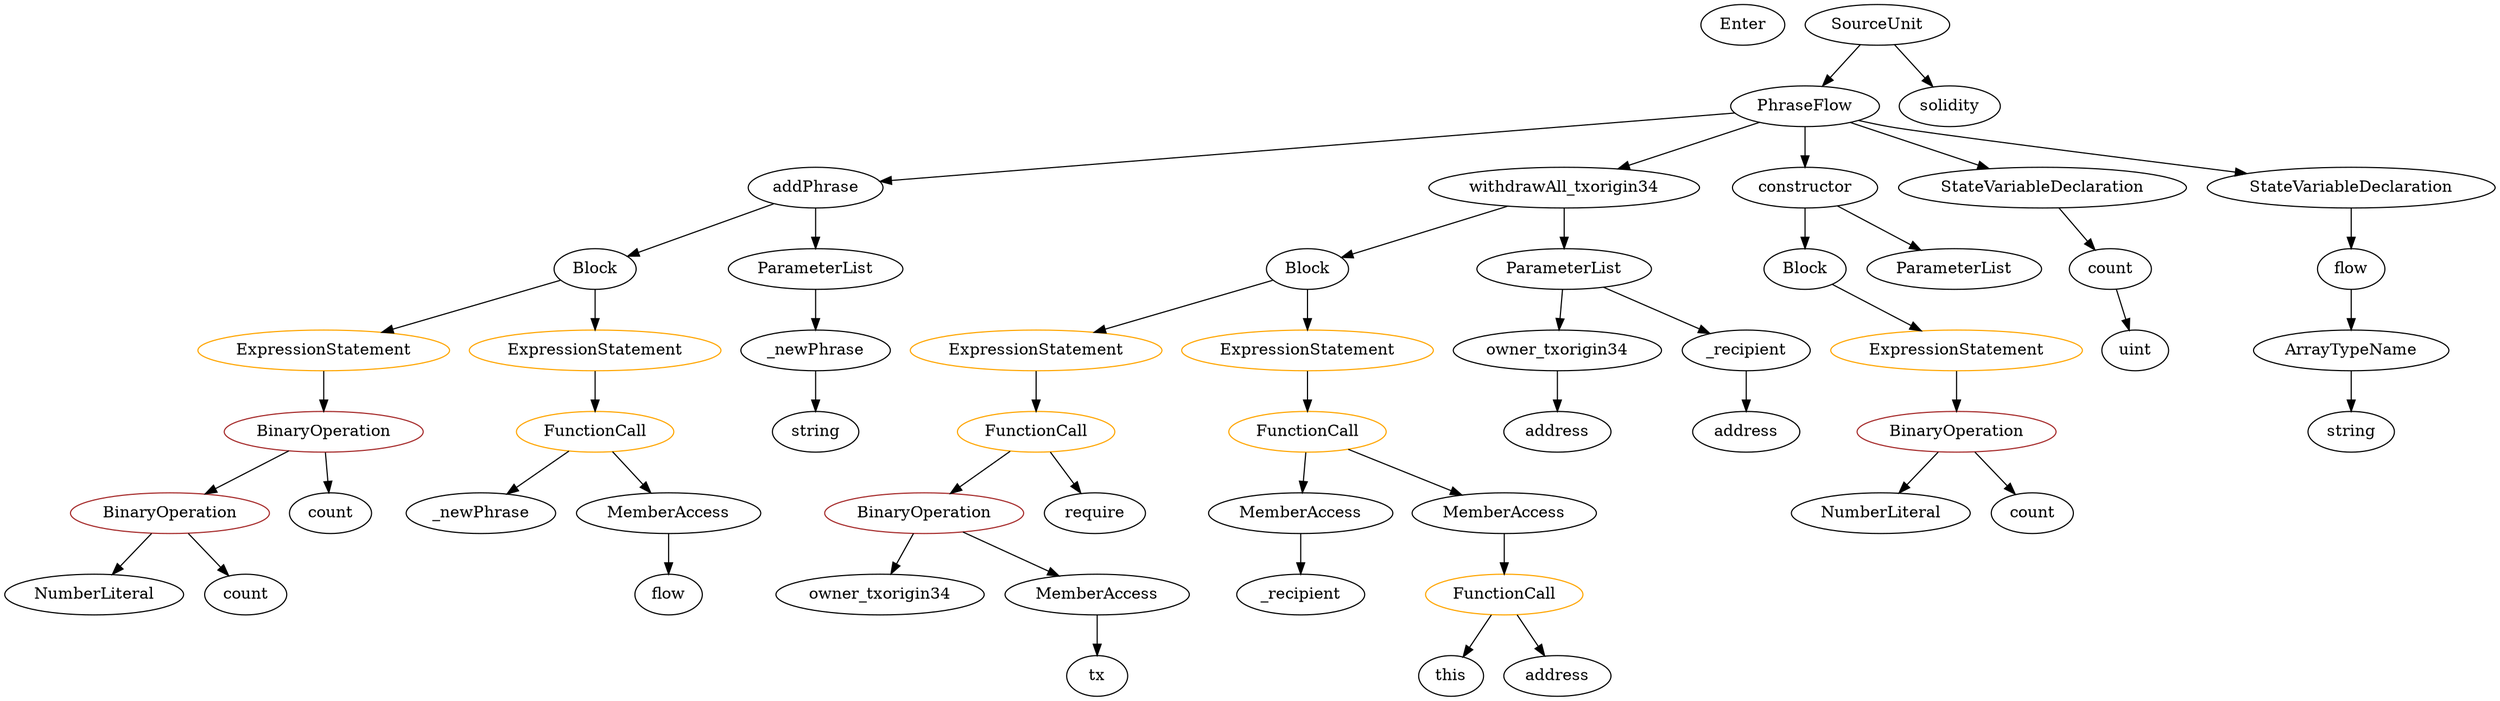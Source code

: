 strict digraph {
	graph [bb="0,0,1811,612"];
	node [label="\N"];
	Enter	[height=0.5,
		pos="1269.5,594",
		width=0.83628];
	ElementaryTypeName_uint	[color=black,
		height=0.5,
		label=uint,
		pos="1561.5,306",
		width=0.75];
	ElementaryTypeName_string_1	[color=black,
		height=0.5,
		label=string,
		pos="594.54,234",
		width=0.864];
	ContractDefinition_PhraseFlow	[color=black,
		height=0.5,
		label=PhraseFlow,
		pos="1315.5,522",
		width=1.5155];
	FunctionDefinition_addPhrase	[color=black,
		height=0.5,
		label=addPhrase,
		pos="594.54,450",
		width=1.3769];
	ContractDefinition_PhraseFlow -> FunctionDefinition_addPhrase	[pos="e,642.12,455.62 1263.7,515.97 1133,503.28 790.97,470.07 653.25,456.7"];
	FunctionDefinition_withdrawAll_txorigin34	[color=black,
		height=0.5,
		label=withdrawAll_txorigin34,
		pos="1137.5,450",
		width=2.6937];
	ContractDefinition_PhraseFlow -> FunctionDefinition_withdrawAll_txorigin34	[pos="e,1177.5,466.73 1281.6,507.67 1255.2,497.28 1218.1,482.7 1188.2,470.93"];
	FunctionDefinition_constructor	[color=black,
		height=0.5,
		label=constructor,
		pos="1315.5,450",
		width=1.4877];
	ContractDefinition_PhraseFlow -> FunctionDefinition_constructor	[pos="e,1315.5,468.1 1315.5,503.7 1315.5,496.41 1315.5,487.73 1315.5,479.54"];
	StateVariableDeclaration_Unnamed_1	[color=black,
		height=0.5,
		label=StateVariableDeclaration,
		pos="1488.5,450",
		width=2.8184];
	ContractDefinition_PhraseFlow -> StateVariableDeclaration_Unnamed_1	[pos="e,1448.9,467.03 1348.9,507.5 1374.2,497.25 1409.5,482.98 1438.3,471.35"];
	StateVariableDeclaration_Unnamed	[color=black,
		height=0.5,
		label=StateVariableDeclaration,
		pos="1709.5,450",
		width=2.8184];
	ContractDefinition_PhraseFlow -> StateVariableDeclaration_Unnamed	[pos="e,1634.7,462.56 1355.7,509.49 1363.3,507.51 1371.1,505.59 1378.5,504 1402.1,498.96 1533.4,478.3 1623.4,464.31"];
	FunctionCall_Unnamed	[color=orange,
		height=0.5,
		label=FunctionCall,
		pos="432.54,234",
		width=1.6125];
	Identifier__newPhrase	[color=black,
		height=0.5,
		label=_newPhrase,
		pos="351.54,162",
		width=1.5432];
	FunctionCall_Unnamed -> Identifier__newPhrase	[pos="e,370.5,179.39 413.75,216.76 403.4,207.82 390.36,196.55 378.89,186.64"];
	MemberAccess_Unnamed	[color=black,
		height=0.5,
		label=MemberAccess,
		pos="494.54,162",
		width=1.9174];
	FunctionCall_Unnamed -> MemberAccess_Unnamed	[pos="e,479.52,179.96 447.23,216.41 454.61,208.08 463.72,197.8 471.96,188.49"];
	BinaryOperation_Unnamed_2	[color=brown,
		height=0.5,
		label=BinaryOperation,
		pos="676.54,162",
		width=1.9867];
	Identifier_owner_txorigin34	[color=black,
		height=0.5,
		label=owner_txorigin34,
		pos="639.54,90",
		width=2.0976];
	BinaryOperation_Unnamed_2 -> Identifier_owner_txorigin34	[pos="e,648.58,108.1 667.39,143.7 663.32,135.98 658.42,126.71 653.87,118.11"];
	MemberAccess_Unnamed_1	[color=black,
		height=0.5,
		label=MemberAccess,
		pos="802.54,90",
		width=1.9174];
	BinaryOperation_Unnamed_2 -> MemberAccess_Unnamed_1	[pos="e,774.06,106.82 705.13,145.12 722.61,135.41 745.19,122.86 764.2,112.3"];
	Block_Unnamed	[color=black,
		height=0.5,
		label=Block,
		pos="432.54,378",
		width=0.90558];
	ExpressionStatement_Unnamed_1	[color=orange,
		height=0.5,
		label=ExpressionStatement,
		pos="237.54,306",
		width=2.458];
	Block_Unnamed -> ExpressionStatement_Unnamed_1	[pos="e,279.99,322.24 405.83,367.41 376.31,356.81 327.99,339.47 290.68,326.08"];
	ExpressionStatement_Unnamed	[color=orange,
		height=0.5,
		label=ExpressionStatement,
		pos="432.54,306",
		width=2.458];
	Block_Unnamed -> ExpressionStatement_Unnamed	[pos="e,432.54,324.1 432.54,359.7 432.54,352.41 432.54,343.73 432.54,335.54"];
	Identifier__recipient	[color=black,
		height=0.5,
		label=_recipient,
		pos="948.54,90",
		width=1.3076];
	ExpressionStatement_Unnamed_2	[color=orange,
		height=0.5,
		label=ExpressionStatement,
		pos="756.54,306",
		width=2.458];
	FunctionCall_Unnamed_1	[color=orange,
		height=0.5,
		label=FunctionCall,
		pos="756.54,234",
		width=1.6125];
	ExpressionStatement_Unnamed_2 -> FunctionCall_Unnamed_1	[pos="e,756.54,252.1 756.54,287.7 756.54,280.41 756.54,271.73 756.54,263.54"];
	Identifier_tx	[color=black,
		height=0.5,
		label=tx,
		pos="802.54,18",
		width=0.75];
	BinaryOperation_Unnamed_3	[color=brown,
		height=0.5,
		label=BinaryOperation,
		pos="1428.5,234",
		width=1.9867];
	NumberLiteral_Unnamed_1	[color=black,
		height=0.5,
		label=NumberLiteral,
		pos="1372.5,162",
		width=1.765];
	BinaryOperation_Unnamed_3 -> NumberLiteral_Unnamed_1	[pos="e,1386,179.79 1415,216.05 1408.4,207.8 1400.3,197.7 1393,188.54"];
	Identifier_count_2	[color=black,
		height=0.5,
		label=count,
		pos="1485.5,162",
		width=0.87786];
	BinaryOperation_Unnamed_3 -> Identifier_count_2	[pos="e,1472.6,178.83 1442.3,216.05 1449.3,207.56 1457.8,197.11 1465.4,187.73"];
	ExpressionStatement_Unnamed_4	[color=orange,
		height=0.5,
		label=ExpressionStatement,
		pos="1428.5,306",
		width=2.458];
	ExpressionStatement_Unnamed_4 -> BinaryOperation_Unnamed_3	[pos="e,1428.5,252.1 1428.5,287.7 1428.5,280.41 1428.5,271.73 1428.5,263.54"];
	ArrayTypeName_Unnamed	[color=black,
		height=0.5,
		label=ArrayTypeName,
		pos="1709.5,306",
		width=2.0145];
	ElementaryTypeName_string	[color=black,
		height=0.5,
		label=string,
		pos="1709.5,234",
		width=0.864];
	ArrayTypeName_Unnamed -> ElementaryTypeName_string	[pos="e,1709.5,252.1 1709.5,287.7 1709.5,280.41 1709.5,271.73 1709.5,263.54"];
	FunctionDefinition_addPhrase -> Block_Unnamed	[pos="e,457.7,389.87 563.69,435.67 536.42,423.89 496.64,406.7 468.06,394.35"];
	ParameterList_Unnamed	[color=black,
		height=0.5,
		label=ParameterList,
		pos="594.54,378",
		width=1.7095];
	FunctionDefinition_addPhrase -> ParameterList_Unnamed	[pos="e,594.54,396.1 594.54,431.7 594.54,424.41 594.54,415.73 594.54,407.54"];
	BinaryOperation_Unnamed	[color=brown,
		height=0.5,
		label=BinaryOperation,
		pos="237.54,234",
		width=1.9867];
	ExpressionStatement_Unnamed_1 -> BinaryOperation_Unnamed	[pos="e,237.54,252.1 237.54,287.7 237.54,280.41 237.54,271.73 237.54,263.54"];
	NumberLiteral_Unnamed	[color=black,
		height=0.5,
		label=NumberLiteral,
		pos="63.539,90",
		width=1.765];
	Parameter_owner_txorigin34	[color=black,
		height=0.5,
		label=owner_txorigin34,
		pos="1133.5,306",
		width=2.0976];
	ElementaryTypeName_address_1	[color=black,
		height=0.5,
		label=address,
		pos="1133.5,234",
		width=1.0996];
	Parameter_owner_txorigin34 -> ElementaryTypeName_address_1	[pos="e,1133.5,252.1 1133.5,287.7 1133.5,280.41 1133.5,271.73 1133.5,263.54"];
	Block_Unnamed_1	[color=black,
		height=0.5,
		label=Block,
		pos="951.54,378",
		width=0.90558];
	Block_Unnamed_1 -> ExpressionStatement_Unnamed_2	[pos="e,798.99,322.24 924.83,367.41 895.31,356.81 846.99,339.47 809.68,326.08"];
	ExpressionStatement_Unnamed_3	[color=orange,
		height=0.5,
		label=ExpressionStatement,
		pos="951.54,306",
		width=2.458];
	Block_Unnamed_1 -> ExpressionStatement_Unnamed_3	[pos="e,951.54,324.1 951.54,359.7 951.54,352.41 951.54,343.73 951.54,335.54"];
	PragmaDirective_solidity	[color=black,
		height=0.5,
		label=solidity,
		pos="1425.5,522",
		width=1.0442];
	FunctionCall_Unnamed_2	[color=orange,
		height=0.5,
		label=FunctionCall,
		pos="951.54,234",
		width=1.6125];
	MemberAccess_Unnamed_2	[color=black,
		height=0.5,
		label=MemberAccess,
		pos="948.54,162",
		width=1.9174];
	FunctionCall_Unnamed_2 -> MemberAccess_Unnamed_2	[pos="e,949.27,180.1 950.8,215.7 950.48,208.41 950.11,199.73 949.76,191.54"];
	MemberAccess_Unnamed_3	[color=black,
		height=0.5,
		label=MemberAccess,
		pos="1104.5,162",
		width=1.9174];
	FunctionCall_Unnamed_2 -> MemberAccess_Unnamed_3	[pos="e,1071.3,178.21 983.24,218.5 1005.8,208.19 1036.3,194.23 1061.1,182.89"];
	BinaryOperation_Unnamed_1	[color=brown,
		height=0.5,
		label=BinaryOperation,
		pos="119.54,162",
		width=1.9867];
	BinaryOperation_Unnamed -> BinaryOperation_Unnamed_1	[pos="e,146.48,178.98 210.47,216.94 194.43,207.43 173.88,195.24 156.38,184.86"];
	Identifier_count	[color=black,
		height=0.5,
		label=count,
		pos="240.54,162",
		width=0.87786];
	BinaryOperation_Unnamed -> Identifier_count	[pos="e,239.81,180.1 238.28,215.7 238.59,208.41 238.96,199.73 239.32,191.54"];
	BinaryOperation_Unnamed_1 -> NumberLiteral_Unnamed	[pos="e,76.97,107.79 105.98,144.05 99.379,135.8 91.3,125.7 83.969,116.54"];
	Identifier_count_1	[color=black,
		height=0.5,
		label=count,
		pos="176.54,90",
		width=0.87786];
	BinaryOperation_Unnamed_1 -> Identifier_count_1	[pos="e,163.65,106.83 133.34,144.05 140.26,135.56 148.77,125.11 156.4,115.73"];
	Identifier_this	[color=black,
		height=0.5,
		label=this,
		pos="1061.5,18",
		width=0.75];
	FunctionDefinition_withdrawAll_txorigin34 -> Block_Unnamed_1	[pos="e,977.93,388.93 1095.8,433.29 1063.6,421.19 1019.6,404.62 988.68,392.98"];
	ParameterList_Unnamed_1	[color=black,
		height=0.5,
		label=ParameterList,
		pos="1137.5,378",
		width=1.7095];
	FunctionDefinition_withdrawAll_txorigin34 -> ParameterList_Unnamed_1	[pos="e,1137.5,396.1 1137.5,431.7 1137.5,424.41 1137.5,415.73 1137.5,407.54"];
	ExpressionStatement_Unnamed_3 -> FunctionCall_Unnamed_2	[pos="e,951.54,252.1 951.54,287.7 951.54,280.41 951.54,271.73 951.54,263.54"];
	Block_Unnamed_2	[color=black,
		height=0.5,
		label=Block,
		pos="1315.5,378",
		width=0.90558];
	FunctionDefinition_constructor -> Block_Unnamed_2	[pos="e,1315.5,396.1 1315.5,431.7 1315.5,424.41 1315.5,415.73 1315.5,407.54"];
	ParameterList_Unnamed_2	[color=black,
		height=0.5,
		label=ParameterList,
		pos="1427.5,378",
		width=1.7095];
	FunctionDefinition_constructor -> ParameterList_Unnamed_2	[pos="e,1402.2,394.81 1340.1,433.64 1355.5,424.02 1375.6,411.47 1392.6,400.82"];
	ParameterList_Unnamed_1 -> Parameter_owner_txorigin34	[pos="e,1134.5,324.1 1136.6,359.7 1136.1,352.41 1135.6,343.73 1135.2,335.54"];
	Parameter__recipient	[color=black,
		height=0.5,
		label=_recipient,
		pos="1274.5,306",
		width=1.3076];
	ParameterList_Unnamed_1 -> Parameter__recipient	[pos="e,1247.2,320.97 1167.3,361.81 1187.8,351.33 1215.2,337.31 1237.2,326.07"];
	FunctionCall_Unnamed_1 -> BinaryOperation_Unnamed_2	[pos="e,695.55,179.63 737.98,216.76 727.93,207.97 715.31,196.93 704.13,187.14"];
	Identifier_require	[color=black,
		height=0.5,
		label=require,
		pos="802.54,162",
		width=1.0026];
	FunctionCall_Unnamed_1 -> Identifier_require	[pos="e,791.82,179.31 767.67,216.05 773.06,207.85 779.65,197.83 785.64,188.71"];
	Parameter__newPhrase	[color=black,
		height=0.5,
		label=_newPhrase,
		pos="594.54,306",
		width=1.5432];
	ParameterList_Unnamed -> Parameter__newPhrase	[pos="e,594.54,324.1 594.54,359.7 594.54,352.41 594.54,343.73 594.54,335.54"];
	ExpressionStatement_Unnamed -> FunctionCall_Unnamed	[pos="e,432.54,252.1 432.54,287.7 432.54,280.41 432.54,271.73 432.54,263.54"];
	MemberAccess_Unnamed_1 -> Identifier_tx	[pos="e,802.54,36.104 802.54,71.697 802.54,64.407 802.54,55.726 802.54,47.536"];
	MemberAccess_Unnamed_2 -> Identifier__recipient	[pos="e,948.54,108.1 948.54,143.7 948.54,136.41 948.54,127.73 948.54,119.54"];
	Identifier_flow	[color=black,
		height=0.5,
		label=flow,
		pos="494.54,90",
		width=0.75311];
	MemberAccess_Unnamed -> Identifier_flow	[pos="e,494.54,108.1 494.54,143.7 494.54,136.41 494.54,127.73 494.54,119.54"];
	ElementaryTypeName_address_2	[color=black,
		height=0.5,
		label=address,
		pos="1146.5,18",
		width=1.0996];
	VariableDeclaration_count	[color=black,
		height=0.5,
		label=count,
		pos="1543.5,378",
		width=0.87786];
	VariableDeclaration_count -> ElementaryTypeName_uint	[pos="e,1557.1,324.1 1548,359.7 1549.9,352.32 1552.1,343.52 1554.3,335.25"];
	ElementaryTypeName_address	[color=black,
		height=0.5,
		label=address,
		pos="1274.5,234",
		width=1.0996];
	StateVariableDeclaration_Unnamed_1 -> VariableDeclaration_count	[pos="e,1531.2,394.67 1502.1,431.7 1508.8,423.19 1517,412.8 1524.3,403.5"];
	SourceUnit_Unnamed	[color=black,
		height=0.5,
		label=SourceUnit,
		pos="1370.5,594",
		width=1.46];
	SourceUnit_Unnamed -> ContractDefinition_PhraseFlow	[pos="e,1328.5,539.47 1357.5,576.41 1350.9,568.04 1342.8,557.71 1335.5,548.37"];
	SourceUnit_Unnamed -> PragmaDirective_solidity	[pos="e,1413,538.99 1383.6,576.41 1390.2,567.92 1398.5,557.41 1405.9,547.96"];
	Block_Unnamed_2 -> ExpressionStatement_Unnamed_4	[pos="e,1401.8,323.57 1336.8,363.83 1352.3,354.21 1373.8,340.92 1392,329.61"];
	Parameter__recipient -> ElementaryTypeName_address	[pos="e,1274.5,252.1 1274.5,287.7 1274.5,280.41 1274.5,271.73 1274.5,263.54"];
	Parameter__newPhrase -> ElementaryTypeName_string_1	[pos="e,594.54,252.1 594.54,287.7 594.54,280.41 594.54,271.73 594.54,263.54"];
	FunctionCall_Unnamed_3	[color=orange,
		height=0.5,
		label=FunctionCall,
		pos="1104.5,90",
		width=1.6125];
	FunctionCall_Unnamed_3 -> Identifier_this	[pos="e,1071.3,34.829 1094.1,72.055 1089.1,63.823 1082.9,53.757 1077.3,44.614"];
	FunctionCall_Unnamed_3 -> ElementaryTypeName_address_2	[pos="e,1136.5,35.789 1114.7,72.055 1119.5,64.059 1125.3,54.331 1130.7,45.4"];
	MemberAccess_Unnamed_3 -> FunctionCall_Unnamed_3	[pos="e,1104.5,108.1 1104.5,143.7 1104.5,136.41 1104.5,127.73 1104.5,119.54"];
	VariableDeclaration_flow	[color=black,
		height=0.5,
		label=flow,
		pos="1709.5,378",
		width=0.75311];
	VariableDeclaration_flow -> ArrayTypeName_Unnamed	[pos="e,1709.5,324.1 1709.5,359.7 1709.5,352.41 1709.5,343.73 1709.5,335.54"];
	StateVariableDeclaration_Unnamed -> VariableDeclaration_flow	[pos="e,1709.5,396.1 1709.5,431.7 1709.5,424.41 1709.5,415.73 1709.5,407.54"];
}
